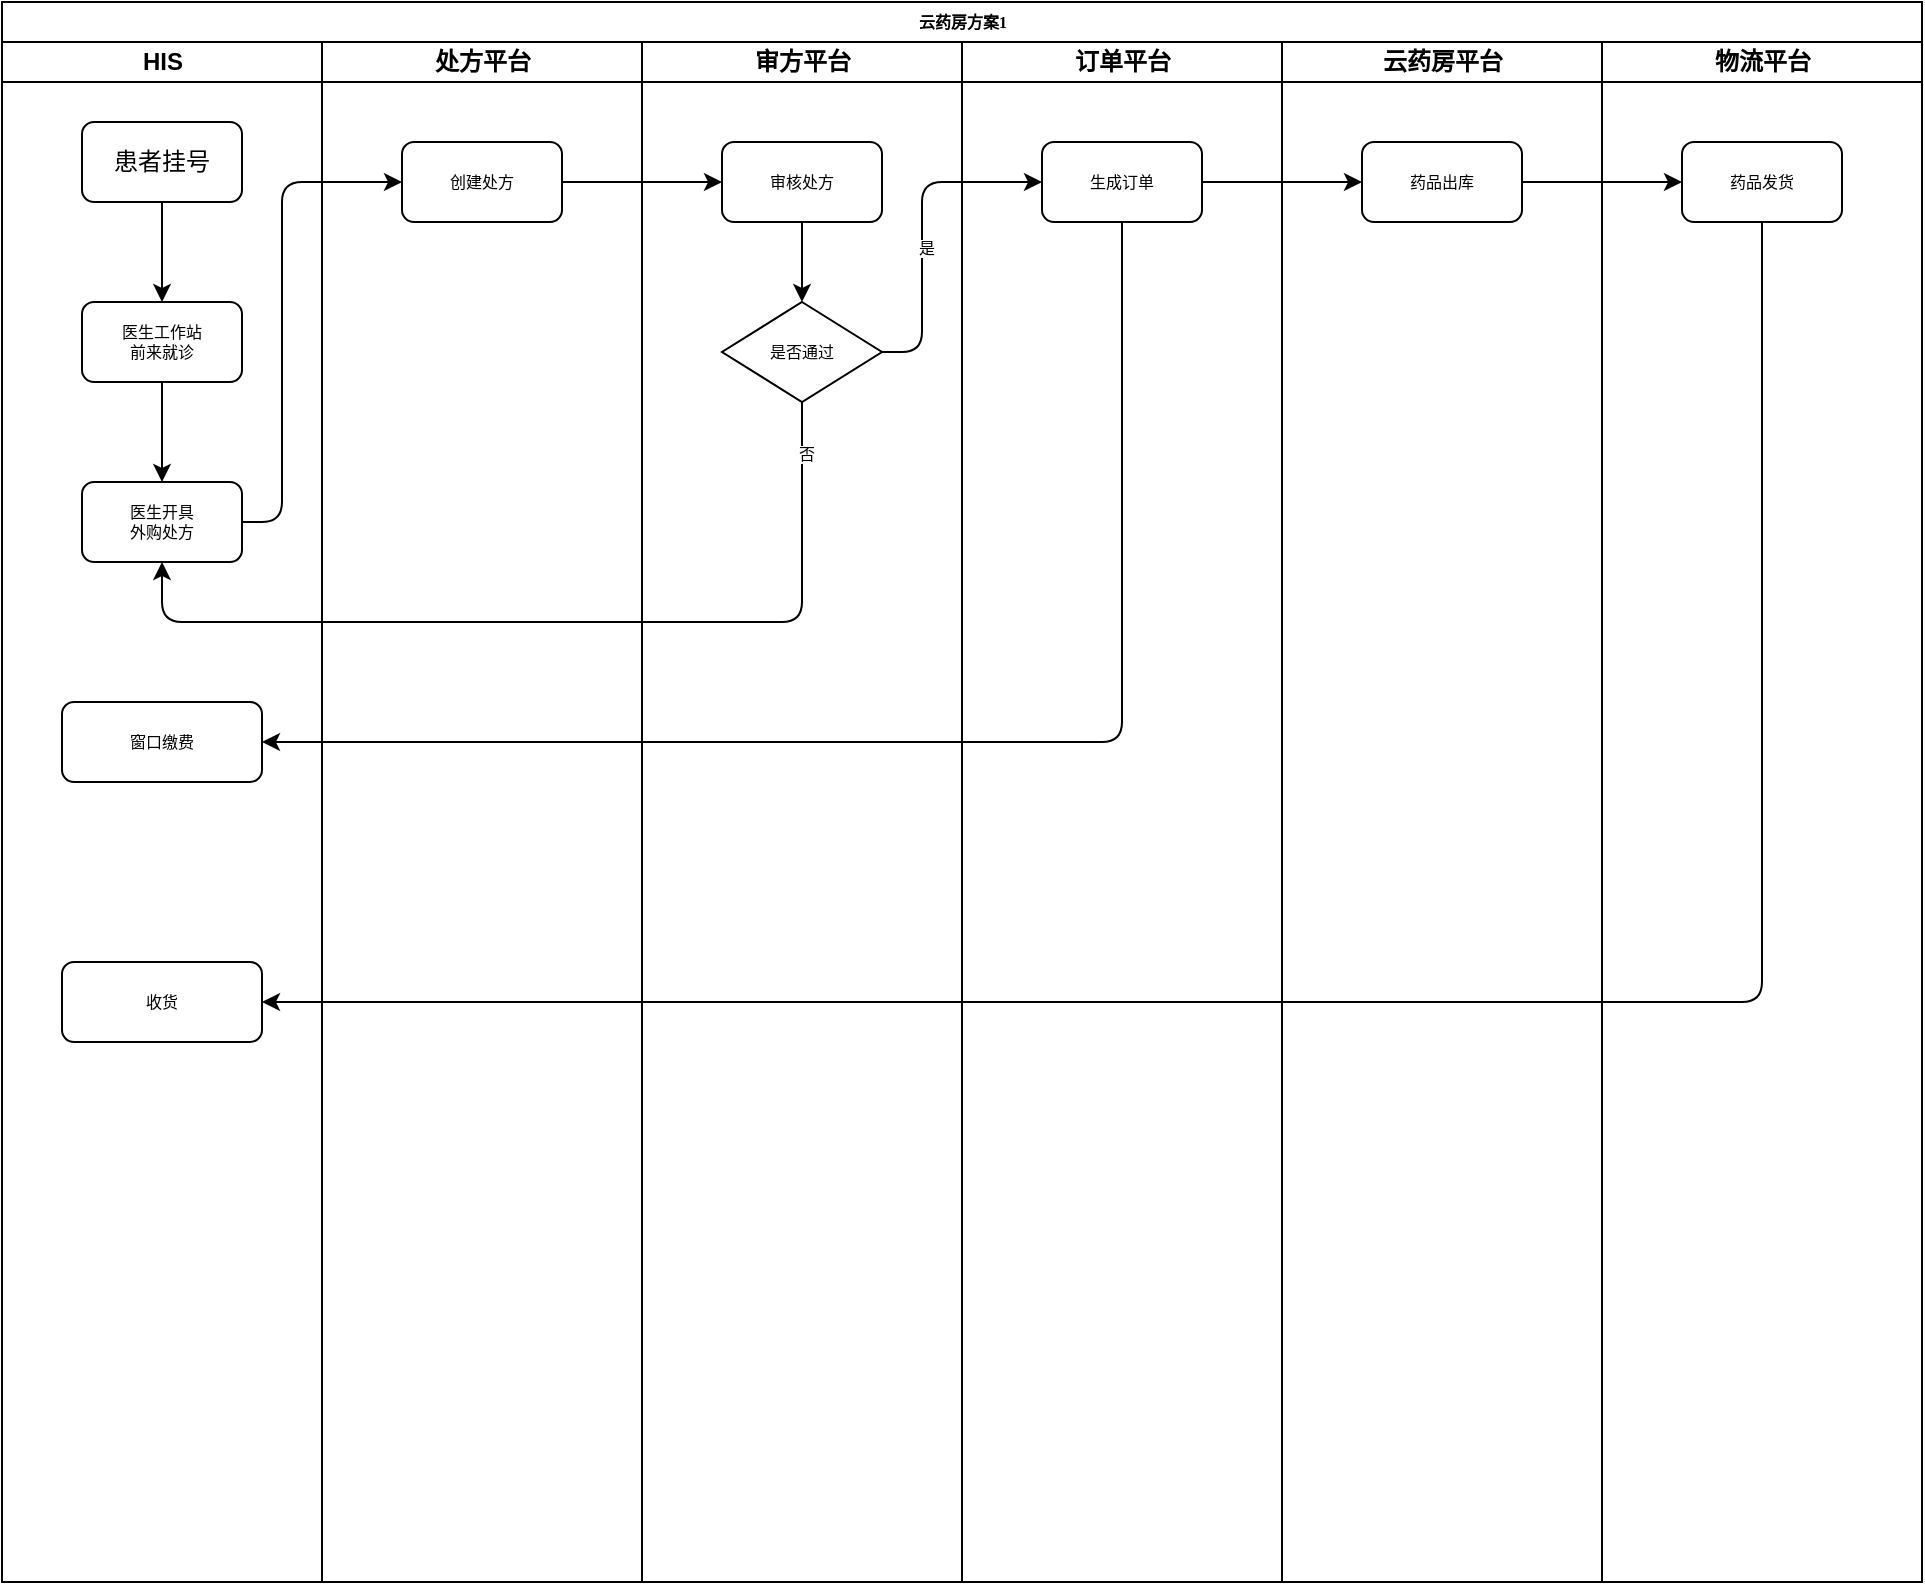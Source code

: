 <mxfile version="13.6.6" type="github" pages="2">
  <diagram name="方案1" id="74e2e168-ea6b-b213-b513-2b3c1d86103e">
    <mxGraphModel dx="1186" dy="718" grid="1" gridSize="10" guides="1" tooltips="1" connect="1" arrows="1" fold="1" page="1" pageScale="1" pageWidth="1100" pageHeight="850" background="#ffffff" math="0" shadow="0">
      <root>
        <mxCell id="0" />
        <mxCell id="1" parent="0" />
        <mxCell id="77e6c97f196da883-1" value="云药房方案1" style="swimlane;html=1;childLayout=stackLayout;startSize=20;rounded=0;shadow=0;labelBackgroundColor=none;strokeWidth=1;fontFamily=Verdana;fontSize=8;align=center;" parent="1" vertex="1">
          <mxGeometry x="70" y="30" width="960" height="790" as="geometry" />
        </mxCell>
        <mxCell id="77e6c97f196da883-2" value="HIS" style="swimlane;html=1;startSize=20;" parent="77e6c97f196da883-1" vertex="1">
          <mxGeometry y="20" width="160" height="770" as="geometry">
            <mxRectangle y="20" width="30" height="730" as="alternateBounds" />
          </mxGeometry>
        </mxCell>
        <mxCell id="u5-p-G08B1uQsJCF8gnc-2" value="&lt;font style=&quot;font-size: 12px&quot;&gt;患者挂号&lt;/font&gt;" style="rounded=1;whiteSpace=wrap;html=1;shadow=0;labelBackgroundColor=none;strokeWidth=1;fontFamily=Verdana;fontSize=8;align=center;spacing=2;" vertex="1" parent="77e6c97f196da883-2">
          <mxGeometry x="40" y="40" width="80" height="40" as="geometry" />
        </mxCell>
        <mxCell id="u5-p-G08B1uQsJCF8gnc-3" value="医生工作站&lt;br&gt;前来就诊" style="rounded=1;whiteSpace=wrap;html=1;shadow=0;labelBackgroundColor=none;strokeWidth=1;fontFamily=Verdana;fontSize=8;align=center;spacing=2;" vertex="1" parent="77e6c97f196da883-2">
          <mxGeometry x="40" y="130" width="80" height="40" as="geometry" />
        </mxCell>
        <mxCell id="u5-p-G08B1uQsJCF8gnc-13" value="" style="endArrow=classic;html=1;fontSize=8;fontColor=#000000;exitX=0.5;exitY=1;exitDx=0;exitDy=0;" edge="1" parent="77e6c97f196da883-2" source="u5-p-G08B1uQsJCF8gnc-3" target="u5-p-G08B1uQsJCF8gnc-12">
          <mxGeometry width="50" height="50" relative="1" as="geometry">
            <mxPoint x="470" y="250" as="sourcePoint" />
            <mxPoint x="520" y="200" as="targetPoint" />
          </mxGeometry>
        </mxCell>
        <mxCell id="u5-p-G08B1uQsJCF8gnc-18" value="窗口缴费" style="rounded=1;whiteSpace=wrap;html=1;shadow=0;labelBackgroundColor=none;strokeWidth=1;fontFamily=Verdana;fontSize=8;align=center;spacing=2;" vertex="1" parent="77e6c97f196da883-2">
          <mxGeometry x="30" y="330" width="100" height="40" as="geometry" />
        </mxCell>
        <mxCell id="u5-p-G08B1uQsJCF8gnc-31" value="收货" style="rounded=1;whiteSpace=wrap;html=1;shadow=0;labelBackgroundColor=none;strokeWidth=1;fontFamily=Verdana;fontSize=8;align=center;spacing=2;" vertex="1" parent="77e6c97f196da883-2">
          <mxGeometry x="30" y="460" width="100" height="40" as="geometry" />
        </mxCell>
        <mxCell id="u5-p-G08B1uQsJCF8gnc-12" value="医生开具&lt;br&gt;外购处方" style="rounded=1;whiteSpace=wrap;html=1;shadow=0;labelBackgroundColor=none;strokeWidth=1;fontFamily=Verdana;fontSize=8;align=center;spacing=2;" vertex="1" parent="77e6c97f196da883-2">
          <mxGeometry x="40" y="220" width="80" height="40" as="geometry" />
        </mxCell>
        <mxCell id="77e6c97f196da883-3" value="处方平台" style="swimlane;html=1;startSize=20;" parent="77e6c97f196da883-1" vertex="1">
          <mxGeometry x="160" y="20" width="160" height="770" as="geometry" />
        </mxCell>
        <mxCell id="u5-p-G08B1uQsJCF8gnc-9" value="创建处方" style="rounded=1;whiteSpace=wrap;html=1;shadow=0;labelBackgroundColor=none;strokeWidth=1;fontFamily=Verdana;fontSize=8;align=center;spacing=2;" vertex="1" parent="77e6c97f196da883-3">
          <mxGeometry x="40" y="50" width="80" height="40" as="geometry" />
        </mxCell>
        <mxCell id="77e6c97f196da883-4" value="审方平台" style="swimlane;html=1;startSize=20;" parent="77e6c97f196da883-1" vertex="1">
          <mxGeometry x="320" y="20" width="160" height="770" as="geometry" />
        </mxCell>
        <mxCell id="u5-p-G08B1uQsJCF8gnc-14" value="审核处方" style="rounded=1;whiteSpace=wrap;html=1;shadow=0;labelBackgroundColor=none;strokeWidth=1;fontFamily=Verdana;fontSize=8;align=center;spacing=2;" vertex="1" parent="77e6c97f196da883-4">
          <mxGeometry x="40" y="50" width="80" height="40" as="geometry" />
        </mxCell>
        <mxCell id="u5-p-G08B1uQsJCF8gnc-16" value="是否通过" style="rhombus;whiteSpace=wrap;html=1;rounded=0;shadow=0;labelBackgroundColor=none;strokeWidth=1;fontFamily=Verdana;fontSize=8;align=center;" vertex="1" parent="77e6c97f196da883-4">
          <mxGeometry x="40" y="130" width="80" height="50" as="geometry" />
        </mxCell>
        <mxCell id="u5-p-G08B1uQsJCF8gnc-17" value="" style="endArrow=classic;html=1;fontSize=8;fontColor=#000000;exitX=0.5;exitY=1;exitDx=0;exitDy=0;entryX=0.5;entryY=0;entryDx=0;entryDy=0;" edge="1" parent="77e6c97f196da883-4" source="u5-p-G08B1uQsJCF8gnc-14" target="u5-p-G08B1uQsJCF8gnc-16">
          <mxGeometry width="50" height="50" relative="1" as="geometry">
            <mxPoint x="150" y="250" as="sourcePoint" />
            <mxPoint x="200" y="200" as="targetPoint" />
          </mxGeometry>
        </mxCell>
        <mxCell id="77e6c97f196da883-5" value="订单平台" style="swimlane;html=1;startSize=20;" parent="77e6c97f196da883-1" vertex="1">
          <mxGeometry x="480" y="20" width="160" height="770" as="geometry" />
        </mxCell>
        <mxCell id="u5-p-G08B1uQsJCF8gnc-20" value="生成订单" style="rounded=1;whiteSpace=wrap;html=1;shadow=0;labelBackgroundColor=none;strokeWidth=1;fontFamily=Verdana;fontSize=8;align=center;spacing=2;" vertex="1" parent="77e6c97f196da883-5">
          <mxGeometry x="40" y="50" width="80" height="40" as="geometry" />
        </mxCell>
        <mxCell id="77e6c97f196da883-6" value="云药房平台" style="swimlane;html=1;startSize=20;" parent="77e6c97f196da883-1" vertex="1">
          <mxGeometry x="640" y="20" width="160" height="770" as="geometry" />
        </mxCell>
        <mxCell id="u5-p-G08B1uQsJCF8gnc-23" value="药品出库" style="rounded=1;whiteSpace=wrap;html=1;shadow=0;labelBackgroundColor=none;strokeWidth=1;fontFamily=Verdana;fontSize=8;align=center;spacing=2;" vertex="1" parent="77e6c97f196da883-6">
          <mxGeometry x="40" y="50" width="80" height="40" as="geometry" />
        </mxCell>
        <mxCell id="77e6c97f196da883-7" value="物流平台" style="swimlane;html=1;startSize=20;" parent="77e6c97f196da883-1" vertex="1">
          <mxGeometry x="800" y="20" width="160" height="770" as="geometry" />
        </mxCell>
        <mxCell id="u5-p-G08B1uQsJCF8gnc-25" value="药品发货" style="rounded=1;whiteSpace=wrap;html=1;shadow=0;labelBackgroundColor=none;strokeWidth=1;fontFamily=Verdana;fontSize=8;align=center;spacing=2;" vertex="1" parent="77e6c97f196da883-7">
          <mxGeometry x="40" y="50" width="80" height="40" as="geometry" />
        </mxCell>
        <mxCell id="u5-p-G08B1uQsJCF8gnc-10" value="" style="endArrow=classic;html=1;fontSize=8;fontColor=#000000;exitX=1;exitY=0.5;exitDx=0;exitDy=0;entryX=0;entryY=0.5;entryDx=0;entryDy=0;edgeStyle=orthogonalEdgeStyle;" edge="1" parent="77e6c97f196da883-1" source="u5-p-G08B1uQsJCF8gnc-12" target="u5-p-G08B1uQsJCF8gnc-9">
          <mxGeometry width="50" height="50" relative="1" as="geometry">
            <mxPoint x="470" y="310" as="sourcePoint" />
            <mxPoint x="520" y="260" as="targetPoint" />
            <Array as="points">
              <mxPoint x="140" y="260" />
              <mxPoint x="140" y="90" />
            </Array>
          </mxGeometry>
        </mxCell>
        <mxCell id="u5-p-G08B1uQsJCF8gnc-15" value="" style="endArrow=classic;html=1;fontSize=8;fontColor=#000000;exitX=1;exitY=0.5;exitDx=0;exitDy=0;entryX=0;entryY=0.5;entryDx=0;entryDy=0;" edge="1" parent="77e6c97f196da883-1" source="u5-p-G08B1uQsJCF8gnc-9" target="u5-p-G08B1uQsJCF8gnc-14">
          <mxGeometry width="50" height="50" relative="1" as="geometry">
            <mxPoint x="470" y="270" as="sourcePoint" />
            <mxPoint x="520" y="220" as="targetPoint" />
          </mxGeometry>
        </mxCell>
        <mxCell id="u5-p-G08B1uQsJCF8gnc-21" value="" style="endArrow=classic;html=1;fontSize=8;fontColor=#000000;exitX=1;exitY=0.5;exitDx=0;exitDy=0;entryX=0;entryY=0.5;entryDx=0;entryDy=0;edgeStyle=orthogonalEdgeStyle;" edge="1" parent="77e6c97f196da883-1" source="u5-p-G08B1uQsJCF8gnc-16" target="u5-p-G08B1uQsJCF8gnc-20">
          <mxGeometry width="50" height="50" relative="1" as="geometry">
            <mxPoint x="470" y="270" as="sourcePoint" />
            <mxPoint x="520" y="220" as="targetPoint" />
            <Array as="points">
              <mxPoint x="460" y="175" />
              <mxPoint x="460" y="90" />
            </Array>
          </mxGeometry>
        </mxCell>
        <mxCell id="u5-p-G08B1uQsJCF8gnc-22" value="是" style="edgeLabel;html=1;align=center;verticalAlign=middle;resizable=0;points=[];fontSize=8;fontColor=#000000;" vertex="1" connectable="0" parent="u5-p-G08B1uQsJCF8gnc-21">
          <mxGeometry x="-0.127" y="-2" relative="1" as="geometry">
            <mxPoint as="offset" />
          </mxGeometry>
        </mxCell>
        <mxCell id="u5-p-G08B1uQsJCF8gnc-24" value="" style="endArrow=classic;html=1;fontSize=8;fontColor=#000000;exitX=1;exitY=0.5;exitDx=0;exitDy=0;" edge="1" parent="77e6c97f196da883-1" source="u5-p-G08B1uQsJCF8gnc-20" target="u5-p-G08B1uQsJCF8gnc-23">
          <mxGeometry width="50" height="50" relative="1" as="geometry">
            <mxPoint x="470" y="270" as="sourcePoint" />
            <mxPoint x="520" y="220" as="targetPoint" />
          </mxGeometry>
        </mxCell>
        <mxCell id="u5-p-G08B1uQsJCF8gnc-26" value="" style="endArrow=classic;html=1;fontSize=8;fontColor=#000000;exitX=1;exitY=0.5;exitDx=0;exitDy=0;entryX=0;entryY=0.5;entryDx=0;entryDy=0;" edge="1" parent="77e6c97f196da883-1" source="u5-p-G08B1uQsJCF8gnc-23" target="u5-p-G08B1uQsJCF8gnc-25">
          <mxGeometry width="50" height="50" relative="1" as="geometry">
            <mxPoint x="470" y="270" as="sourcePoint" />
            <mxPoint x="520" y="220" as="targetPoint" />
          </mxGeometry>
        </mxCell>
        <mxCell id="u5-p-G08B1uQsJCF8gnc-27" value="" style="endArrow=classic;html=1;fontSize=8;fontColor=#000000;entryX=0.5;entryY=1;entryDx=0;entryDy=0;exitX=0.5;exitY=1;exitDx=0;exitDy=0;edgeStyle=orthogonalEdgeStyle;" edge="1" parent="77e6c97f196da883-1" source="u5-p-G08B1uQsJCF8gnc-16" target="u5-p-G08B1uQsJCF8gnc-12">
          <mxGeometry width="50" height="50" relative="1" as="geometry">
            <mxPoint x="470" y="280" as="sourcePoint" />
            <mxPoint x="520" y="230" as="targetPoint" />
            <Array as="points">
              <mxPoint x="400" y="310" />
              <mxPoint x="80" y="310" />
            </Array>
          </mxGeometry>
        </mxCell>
        <mxCell id="u5-p-G08B1uQsJCF8gnc-28" value="否" style="edgeLabel;html=1;align=center;verticalAlign=middle;resizable=0;points=[];fontSize=8;fontColor=#000000;" vertex="1" connectable="0" parent="u5-p-G08B1uQsJCF8gnc-27">
          <mxGeometry x="-0.887" y="2" relative="1" as="geometry">
            <mxPoint as="offset" />
          </mxGeometry>
        </mxCell>
        <mxCell id="u5-p-G08B1uQsJCF8gnc-29" value="" style="endArrow=classic;html=1;fontSize=8;fontColor=#000000;exitX=0.5;exitY=1;exitDx=0;exitDy=0;entryX=1;entryY=0.5;entryDx=0;entryDy=0;edgeStyle=orthogonalEdgeStyle;" edge="1" parent="77e6c97f196da883-1" source="u5-p-G08B1uQsJCF8gnc-20" target="u5-p-G08B1uQsJCF8gnc-18">
          <mxGeometry width="50" height="50" relative="1" as="geometry">
            <mxPoint x="470" y="320" as="sourcePoint" />
            <mxPoint x="520" y="270" as="targetPoint" />
          </mxGeometry>
        </mxCell>
        <mxCell id="u5-p-G08B1uQsJCF8gnc-32" value="" style="endArrow=classic;html=1;fontSize=8;fontColor=#000000;entryX=1;entryY=0.5;entryDx=0;entryDy=0;exitX=0.5;exitY=1;exitDx=0;exitDy=0;edgeStyle=orthogonalEdgeStyle;" edge="1" parent="77e6c97f196da883-1" source="u5-p-G08B1uQsJCF8gnc-25" target="u5-p-G08B1uQsJCF8gnc-31">
          <mxGeometry width="50" height="50" relative="1" as="geometry">
            <mxPoint x="470" y="400" as="sourcePoint" />
            <mxPoint x="520" y="350" as="targetPoint" />
          </mxGeometry>
        </mxCell>
        <mxCell id="u5-p-G08B1uQsJCF8gnc-8" value="" style="endArrow=classic;html=1;fontSize=8;fontColor=#000000;exitX=0.5;exitY=1;exitDx=0;exitDy=0;" edge="1" parent="1" source="u5-p-G08B1uQsJCF8gnc-2">
          <mxGeometry width="50" height="50" relative="1" as="geometry">
            <mxPoint x="160" y="310" as="sourcePoint" />
            <mxPoint x="150" y="180" as="targetPoint" />
          </mxGeometry>
        </mxCell>
      </root>
    </mxGraphModel>
  </diagram>
  <diagram id="p84tSxE2KSRWnRdwE1Py" name="第 2 页">
    <mxGraphModel dx="1186" dy="718" grid="1" gridSize="10" guides="1" tooltips="1" connect="1" arrows="1" fold="1" page="1" pageScale="1" pageWidth="827" pageHeight="1169" math="0" shadow="0">
      <root>
        <mxCell id="RDzAwzeQMqQq3uezDS0O-0" />
        <mxCell id="RDzAwzeQMqQq3uezDS0O-1" parent="RDzAwzeQMqQq3uezDS0O-0" />
      </root>
    </mxGraphModel>
  </diagram>
</mxfile>
